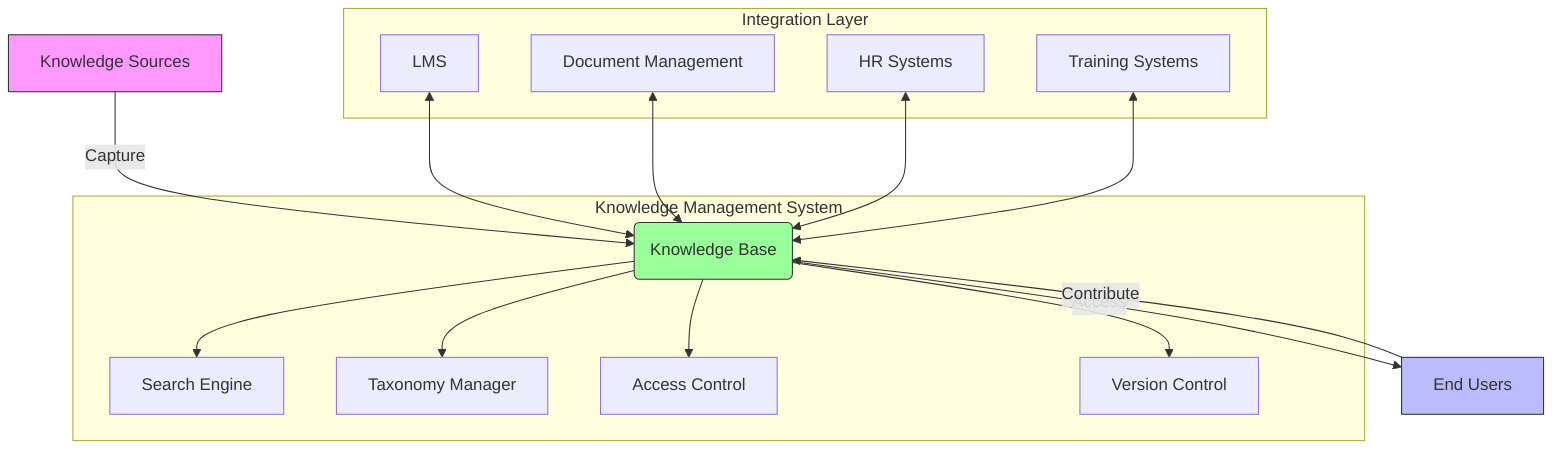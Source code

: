 graph TD
    A[Knowledge Sources] -->|Capture| B(Knowledge Base)
    B -->|Access| C[End Users]
    C -->|Contribute| B
    
    subgraph "Knowledge Management System"
    B --> D[Search Engine]
    B --> E[Taxonomy Manager]
    B --> F[Access Control]
    B --> G[Version Control]
    end
    
    subgraph "Integration Layer"
    H[LMS] <--> B
    I[Document Management] <--> B
    J[HR Systems] <--> B
    K[Training Systems] <--> B
    end
    
    style A fill:#f9f,stroke:#333
    style C fill:#bbf,stroke:#333
    style B fill:#9f9,stroke:#333